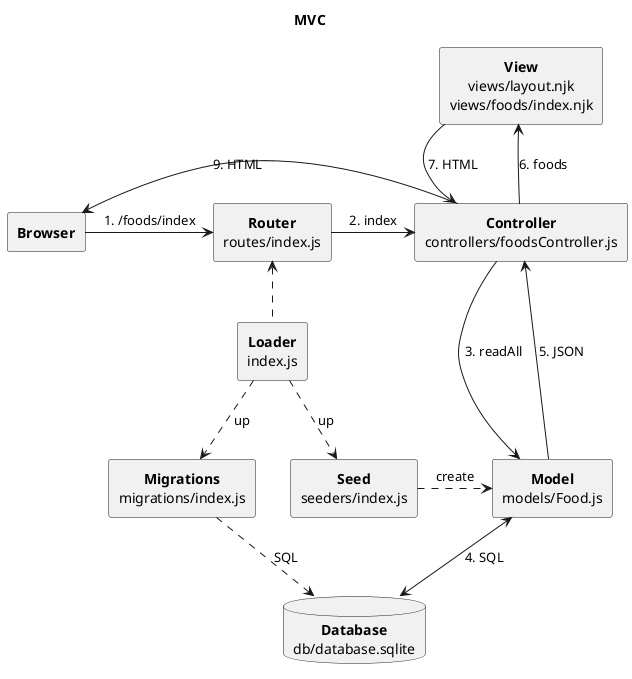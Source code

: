 @startuml
title MVC
hide footbox
skinparam monochrome true
skinparam defaultTextAlignment center

rectangle Browser [
  <b>Browser
]
rectangle Loader [
  <b>Loader
  index.js
]
rectangle Router [
  <b>Router
  routes/index.js
]
rectangle Controller [
  <b>Controller
  controllers/foodsController.js
]
rectangle Model [
  <b>Model
  models/Food.js
]
rectangle Seed [
  <b>Seed
  seeders/index.js
]
rectangle Migration [
  <b>Migrations
  migrations/index.js
]
rectangle View [
  <b>View
  views/layout.njk
  views/foods/index.njk
]
database Database [
  <b>Database
  db/database.sqlite
]

Browser -right-> Router: 1. /foods/index
Router -right-> Controller: 2. index
Model -up-> Controller: 5. JSON
Controller -down-> Model: 3. readAll
Model <-down-> Database: 4. SQL
View -down-> Controller: 7. HTML
Controller -up-> View: 6. foods
Controller -left-> Browser : 9. HTML
Loader .up.> Router
Loader .down.> Seed: up
Seed .right.> Model: create
Migration ..> Database: SQL
Loader .down.> Migration: up
View -[hidden]- Controller
Migration -right[hidden]- Seed
Controller -left[hidden]- Browser
Seed -right[hidden]- Model
Seed -down[hidden]- Database

@enduml
